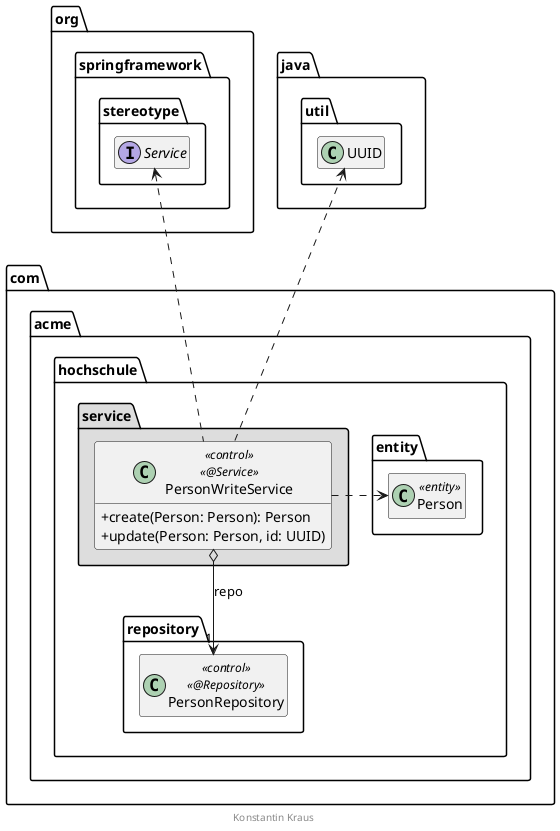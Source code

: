 @startuml PersonWriteService

skinparam classAttributeIconSize 0

package org.springframework.stereotype {
    interface Service
}

package java.util {
    class UUID
}

package com.acme.hochschule {
    package entity {
        class Person << entity >>
    }

    package repository {
        class PersonRepository << control >> << @Repository >>
    }

    package service #DDDDDD {
        class PersonWriteService << control >> << @Service >> {
            + create(Person: Person): Person
            + update(Person: Person, id: UUID)
        }

        PersonWriteService o--> "1" PersonRepository : repo
        PersonWriteService .right.> Person
        PersonWriteService .up.> Service
        PersonWriteService .up.> UUID
    }
}

hide empty members

footer Konstantin Kraus

@enduml
